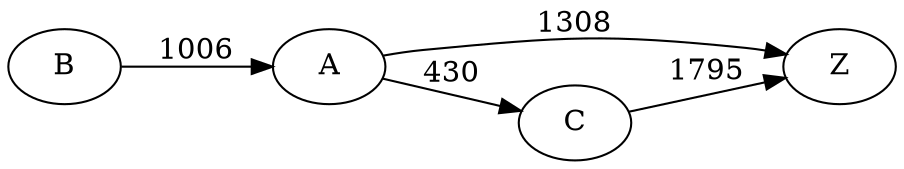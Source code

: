 digraph G {
	rankdir=LR size="8,5"
	B
	A
	B -> A [label=1006]
	A
	Z
	A -> Z [label=1308]
	A
	C
	A -> C [label=430]
	C
	Z
	C -> Z [label=1795]
}
